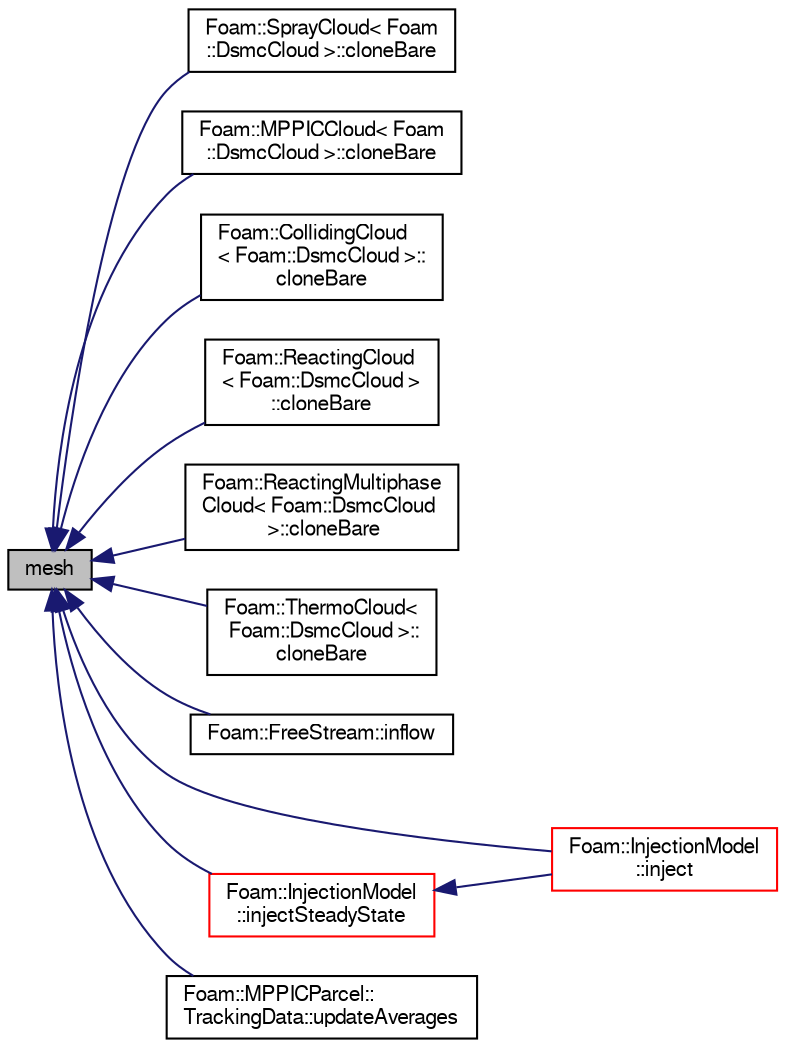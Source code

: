 digraph "mesh"
{
  bgcolor="transparent";
  edge [fontname="FreeSans",fontsize="10",labelfontname="FreeSans",labelfontsize="10"];
  node [fontname="FreeSans",fontsize="10",shape=record];
  rankdir="LR";
  Node9 [label="mesh",height=0.2,width=0.4,color="black", fillcolor="grey75", style="filled", fontcolor="black"];
  Node9 -> Node10 [dir="back",color="midnightblue",fontsize="10",style="solid",fontname="FreeSans"];
  Node10 [label="Foam::SprayCloud\< Foam\l::DsmcCloud \>::cloneBare",height=0.2,width=0.4,color="black",URL="$a24530.html#a519c85b79b984c70934c244a934588ca",tooltip="Construct and return bare clone based on (this) with new name. "];
  Node9 -> Node11 [dir="back",color="midnightblue",fontsize="10",style="solid",fontname="FreeSans"];
  Node11 [label="Foam::MPPICCloud\< Foam\l::DsmcCloud \>::cloneBare",height=0.2,width=0.4,color="black",URL="$a23802.html#a519c85b79b984c70934c244a934588ca",tooltip="Construct and return bare clone based on (this) with new name. "];
  Node9 -> Node12 [dir="back",color="midnightblue",fontsize="10",style="solid",fontname="FreeSans"];
  Node12 [label="Foam::CollidingCloud\l\< Foam::DsmcCloud \>::\lcloneBare",height=0.2,width=0.4,color="black",URL="$a23758.html#a519c85b79b984c70934c244a934588ca",tooltip="Construct and return bare clone based on (this) with new name. "];
  Node9 -> Node13 [dir="back",color="midnightblue",fontsize="10",style="solid",fontname="FreeSans"];
  Node13 [label="Foam::ReactingCloud\l\< Foam::DsmcCloud \>\l::cloneBare",height=0.2,width=0.4,color="black",URL="$a23814.html#a519c85b79b984c70934c244a934588ca",tooltip="Construct and return bare clone based on (this) with new name. "];
  Node9 -> Node14 [dir="back",color="midnightblue",fontsize="10",style="solid",fontname="FreeSans"];
  Node14 [label="Foam::ReactingMultiphase\lCloud\< Foam::DsmcCloud\l \>::cloneBare",height=0.2,width=0.4,color="black",URL="$a23826.html#a519c85b79b984c70934c244a934588ca",tooltip="Construct and return bare clone based on (this) with new name. "];
  Node9 -> Node15 [dir="back",color="midnightblue",fontsize="10",style="solid",fontname="FreeSans"];
  Node15 [label="Foam::ThermoCloud\<\l Foam::DsmcCloud \>::\lcloneBare",height=0.2,width=0.4,color="black",URL="$a23834.html#a519c85b79b984c70934c244a934588ca",tooltip="Construct and return bare clone based on (this) with new name. "];
  Node9 -> Node16 [dir="back",color="midnightblue",fontsize="10",style="solid",fontname="FreeSans"];
  Node16 [label="Foam::FreeStream::inflow",height=0.2,width=0.4,color="black",URL="$a23718.html#a84e6a7b742df4fcb240fff3040770a0b",tooltip="Introduce particles. "];
  Node9 -> Node17 [dir="back",color="midnightblue",fontsize="10",style="solid",fontname="FreeSans"];
  Node17 [label="Foam::InjectionModel\l::inject",height=0.2,width=0.4,color="red",URL="$a24074.html#ad56021712258ad92961ed1dcb0941870",tooltip="Main injection loop. "];
  Node9 -> Node19 [dir="back",color="midnightblue",fontsize="10",style="solid",fontname="FreeSans"];
  Node19 [label="Foam::InjectionModel\l::injectSteadyState",height=0.2,width=0.4,color="red",URL="$a24074.html#a9c90fd504e4159250942be6d20db9095",tooltip="Main injection loop - steady-state. "];
  Node19 -> Node17 [dir="back",color="midnightblue",fontsize="10",style="solid",fontname="FreeSans"];
  Node9 -> Node20 [dir="back",color="midnightblue",fontsize="10",style="solid",fontname="FreeSans"];
  Node20 [label="Foam::MPPICParcel::\lTrackingData::updateAverages",height=0.2,width=0.4,color="black",URL="$a23902.html#a0217ff96f5dc302a3e6794c11be2cbe4",tooltip="Update the MPPIC averages. "];
}
